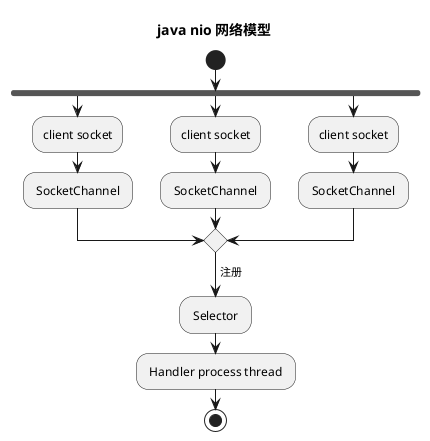@startuml
title java nio 网络模型
start
fork
  :client socket;
  : SocketChannel ;
fork again
  :client socket;
  : SocketChannel ;
fork again
  :client socket;
  : SocketChannel ;
end merge
-> 注册;
: Selector ;
: Handler process thread ;
stop
@enduml

